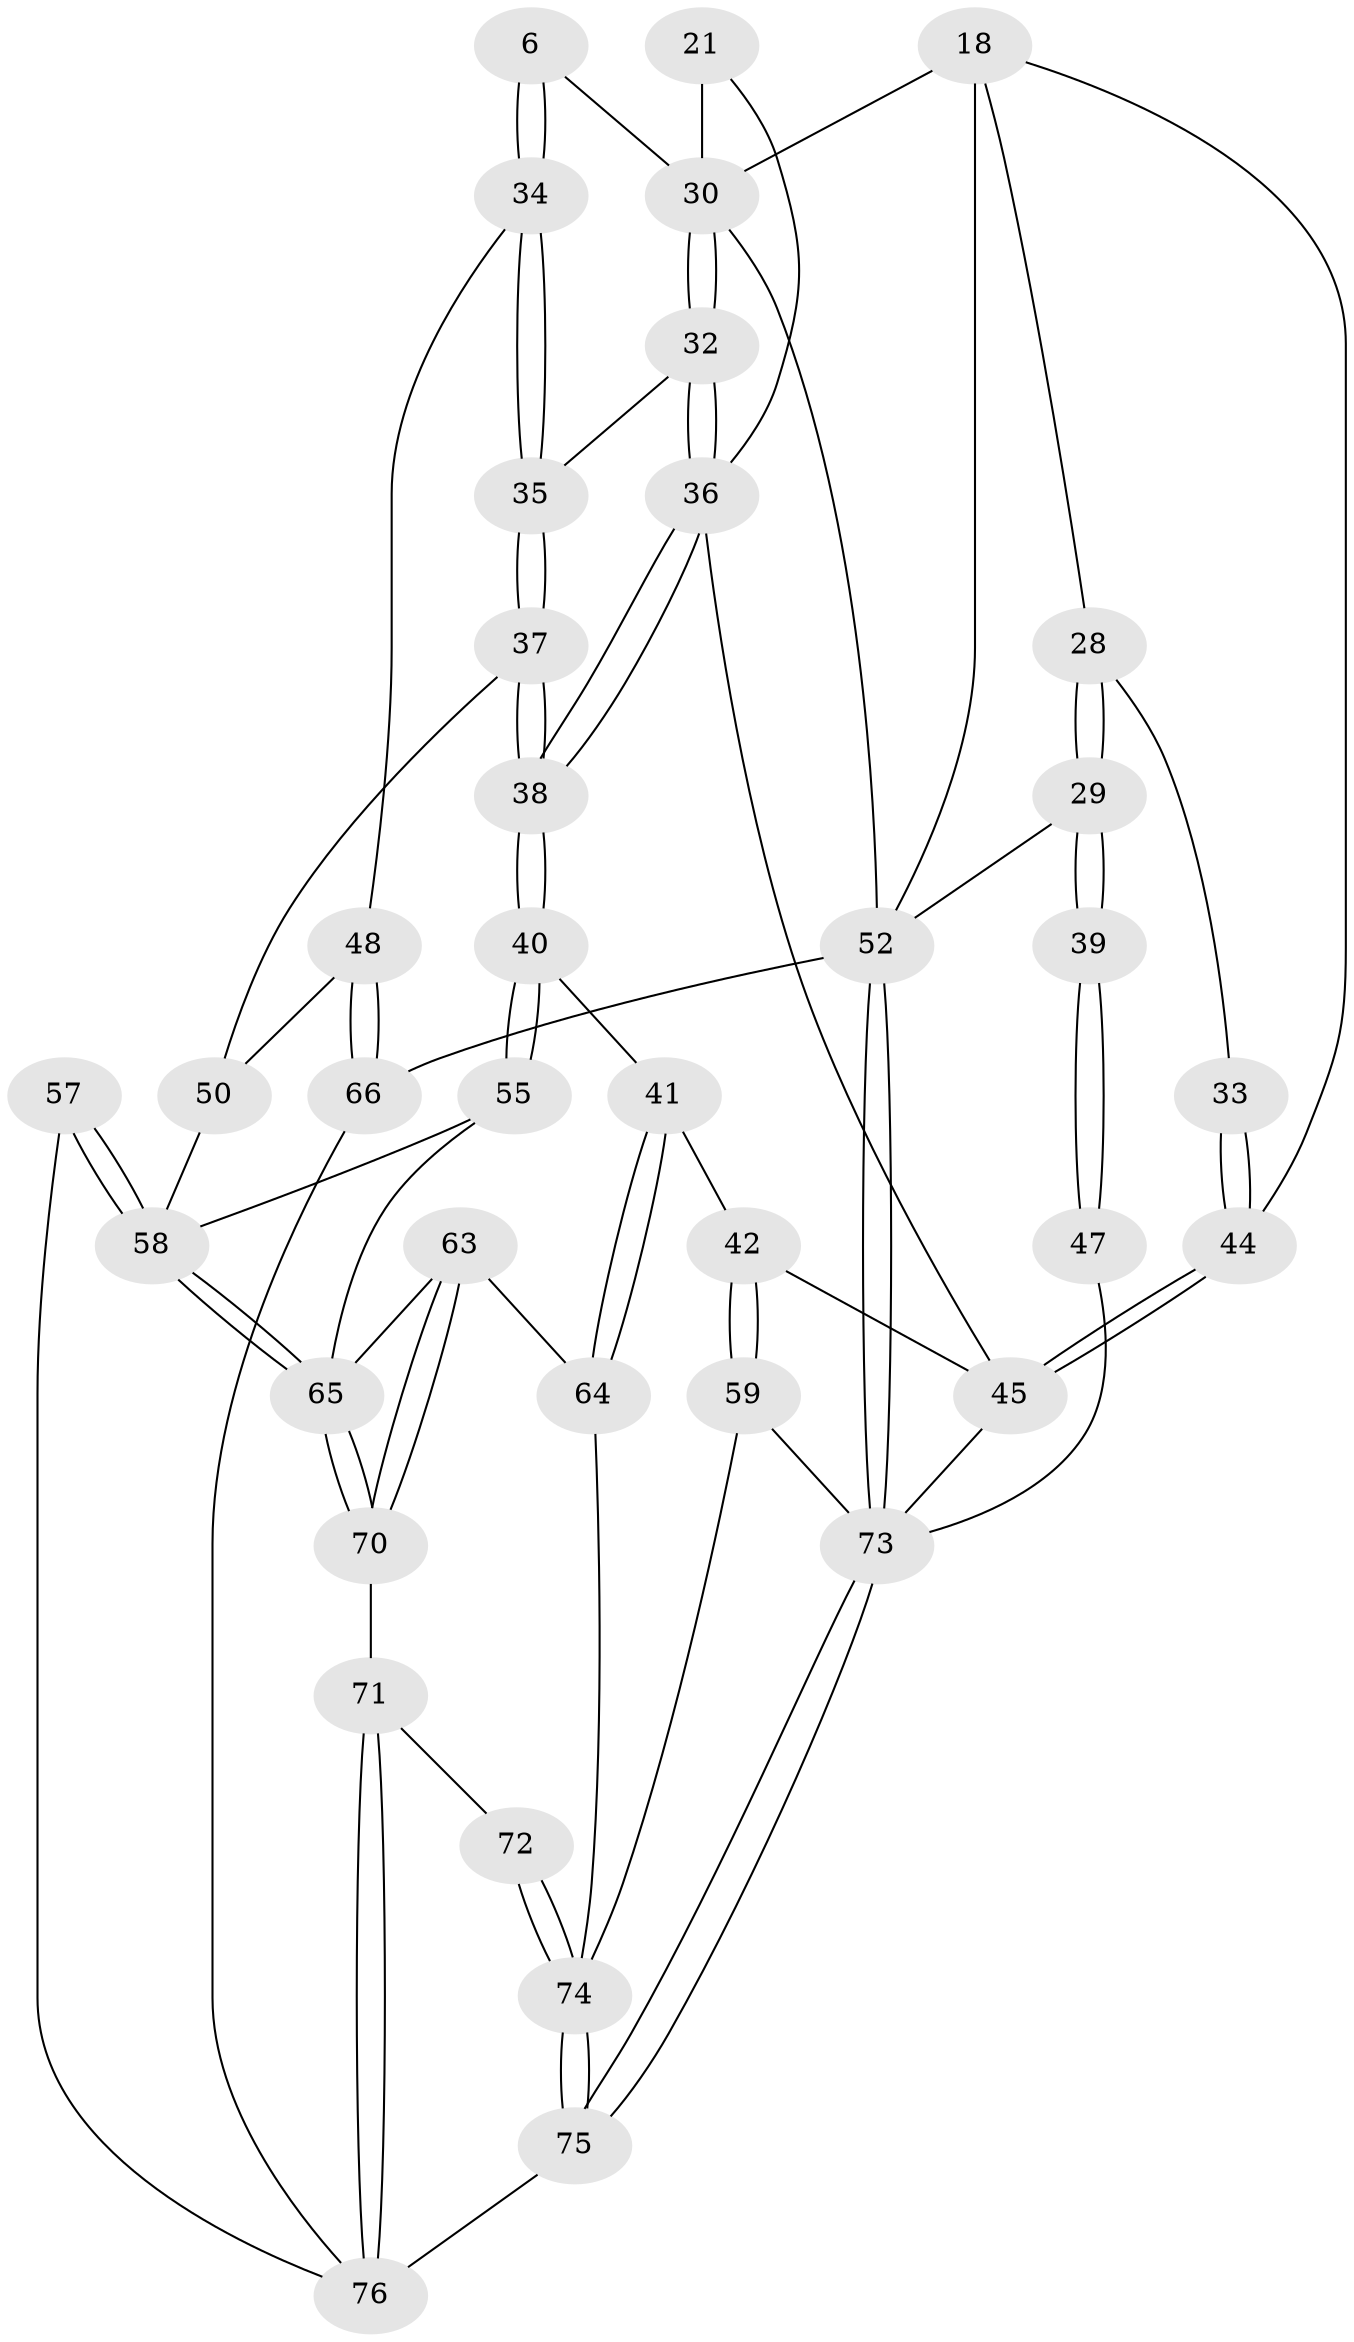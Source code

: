 // original degree distribution, {3: 0.02631578947368421, 5: 0.5, 6: 0.2236842105263158, 4: 0.25}
// Generated by graph-tools (version 1.1) at 2025/04/03/04/25 22:04:38]
// undirected, 38 vertices, 86 edges
graph export_dot {
graph [start="1"]
  node [color=gray90,style=filled];
  6 [pos="+0.8208340177848005+0.28115739442811843"];
  18 [pos="+0.3812763117885331+0.22036735875950322",super="+17"];
  21 [pos="+0.45449793798700777+0.34781426989507747"];
  28 [pos="+0.028318771113827305+0.40983388973020035"];
  29 [pos="+0+0.3986079857469711",super="+27+26"];
  30 [pos="+0.5057051872243716+0.33231063959984003",super="+20"];
  32 [pos="+0.5987488488724203+0.39859595179507024",super="+31"];
  33 [pos="+0.1013526836534471+0.438738524451181"];
  34 [pos="+0.9790950230892325+0.36681816355300445",super="+2"];
  35 [pos="+0.7884958406173312+0.5414697097855969"];
  36 [pos="+0.5778997689486538+0.4544312795210408",super="+22"];
  37 [pos="+0.781699293474052+0.5561695627060818"];
  38 [pos="+0.6295141340681792+0.617567374376427"];
  39 [pos="+0+0.4119844956276353"];
  40 [pos="+0.6249652031265488+0.6233389332585938"];
  41 [pos="+0.6209024092908768+0.6253219974701785"];
  42 [pos="+0.42259943398001015+0.6508289138470328"];
  44 [pos="+0.1505405880813689+0.48658126608924723",super="+24+25"];
  45 [pos="+0.1707166394991792+0.6048809770776817",super="+43"];
  47 [pos="+0+0.6325651515253223"];
  48 [pos="+1+0.6273932226618588",super="+3"];
  50 [pos="+0.8102828257061442+0.5875768516962707",super="+49"];
  52 [pos="+0+1",super="+12+15"];
  55 [pos="+0.6870130819306216+0.7197889846304107"];
  57 [pos="+0.900081857108473+0.9879504018715264"];
  58 [pos="+0.8545968577118903+0.9479027066946994",super="+54+53+56"];
  59 [pos="+0.37608911342188667+0.7930635490802186"];
  63 [pos="+0.6350251673067+0.8355335698738879"];
  64 [pos="+0.5912866903082443+0.7881654357757063"];
  65 [pos="+0.7603373067113602+0.8875379684565555",super="+62"];
  66 [pos="+1+1",super="+4"];
  70 [pos="+0.6492298012395628+0.8781223054243598"];
  71 [pos="+0.5993755423657023+0.9091694930116565"];
  72 [pos="+0.5573512399339594+0.8961488620650229"];
  73 [pos="+0.05637141980120687+1",super="+60+61"];
  74 [pos="+0.38994364915199964+1",super="+69+68"];
  75 [pos="+0.380624886733963+1"];
  76 [pos="+0.6972179580513008+1",super="+67"];
  6 -- 34 [weight=2];
  6 -- 34;
  6 -- 30;
  18 -- 52 [weight=2];
  18 -- 30;
  18 -- 44;
  18 -- 28;
  21 -- 30 [weight=2];
  21 -- 36;
  28 -- 29;
  28 -- 29;
  28 -- 33;
  29 -- 39 [weight=2];
  29 -- 39;
  29 -- 52;
  30 -- 32 [weight=2];
  30 -- 32;
  30 -- 52;
  32 -- 36;
  32 -- 36;
  32 -- 35;
  33 -- 44 [weight=2];
  33 -- 44;
  34 -- 35;
  34 -- 35;
  34 -- 48;
  35 -- 37;
  35 -- 37;
  36 -- 38;
  36 -- 38;
  36 -- 45;
  37 -- 38;
  37 -- 38;
  37 -- 50;
  38 -- 40;
  38 -- 40;
  39 -- 47;
  39 -- 47;
  40 -- 41;
  40 -- 55;
  40 -- 55;
  41 -- 42;
  41 -- 64;
  41 -- 64;
  42 -- 59;
  42 -- 59;
  42 -- 45;
  44 -- 45 [weight=2];
  44 -- 45;
  45 -- 73;
  47 -- 73 [weight=2];
  48 -- 66 [weight=2];
  48 -- 66;
  48 -- 50;
  50 -- 58 [weight=2];
  52 -- 73 [weight=2];
  52 -- 73;
  52 -- 66 [weight=3];
  55 -- 58;
  55 -- 65;
  57 -- 58 [weight=2];
  57 -- 58;
  57 -- 76;
  58 -- 65;
  58 -- 65;
  59 -- 73;
  59 -- 74;
  63 -- 64;
  63 -- 70;
  63 -- 70;
  63 -- 65;
  64 -- 74;
  65 -- 70;
  65 -- 70;
  66 -- 76;
  70 -- 71;
  71 -- 72;
  71 -- 76;
  71 -- 76;
  72 -- 74 [weight=2];
  72 -- 74;
  73 -- 75;
  73 -- 75;
  74 -- 75;
  74 -- 75;
  75 -- 76;
}
